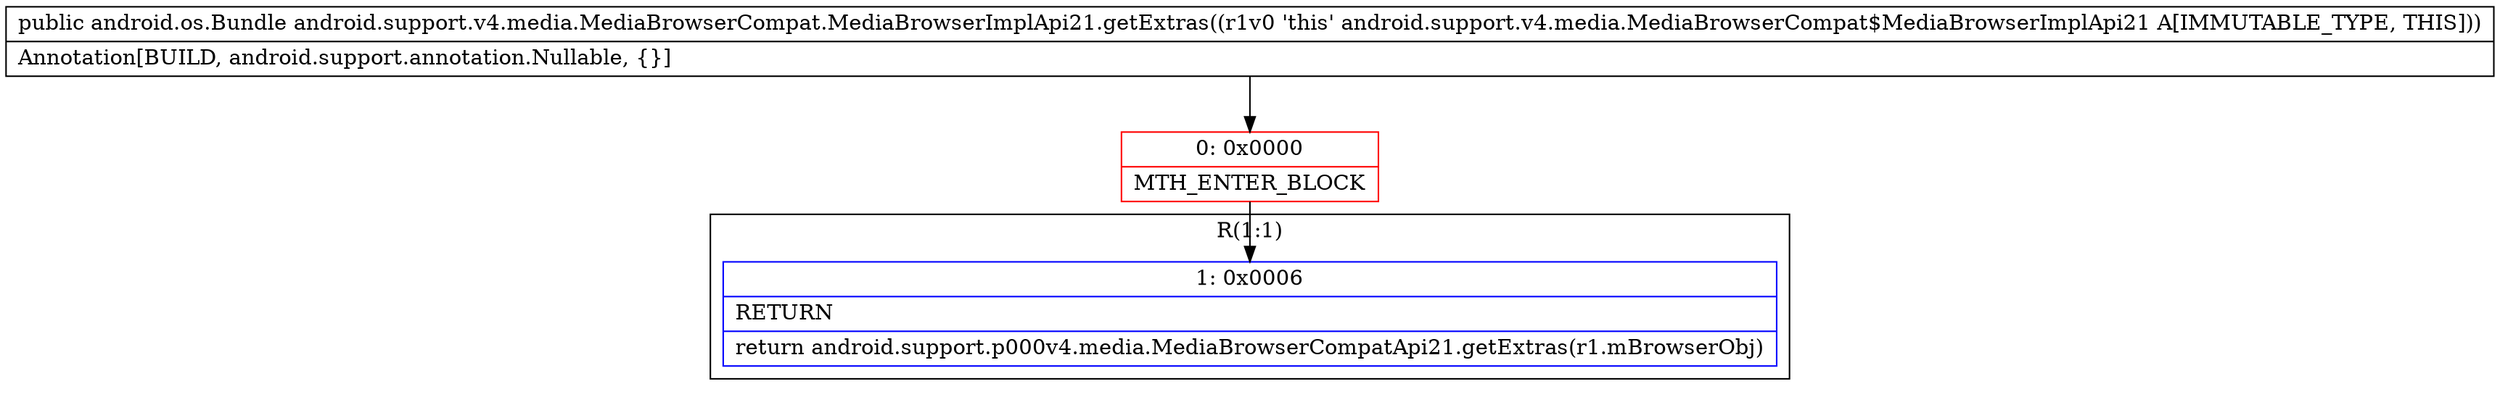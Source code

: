 digraph "CFG forandroid.support.v4.media.MediaBrowserCompat.MediaBrowserImplApi21.getExtras()Landroid\/os\/Bundle;" {
subgraph cluster_Region_679208485 {
label = "R(1:1)";
node [shape=record,color=blue];
Node_1 [shape=record,label="{1\:\ 0x0006|RETURN\l|return android.support.p000v4.media.MediaBrowserCompatApi21.getExtras(r1.mBrowserObj)\l}"];
}
Node_0 [shape=record,color=red,label="{0\:\ 0x0000|MTH_ENTER_BLOCK\l}"];
MethodNode[shape=record,label="{public android.os.Bundle android.support.v4.media.MediaBrowserCompat.MediaBrowserImplApi21.getExtras((r1v0 'this' android.support.v4.media.MediaBrowserCompat$MediaBrowserImplApi21 A[IMMUTABLE_TYPE, THIS]))  | Annotation[BUILD, android.support.annotation.Nullable, \{\}]\l}"];
MethodNode -> Node_0;
Node_0 -> Node_1;
}


